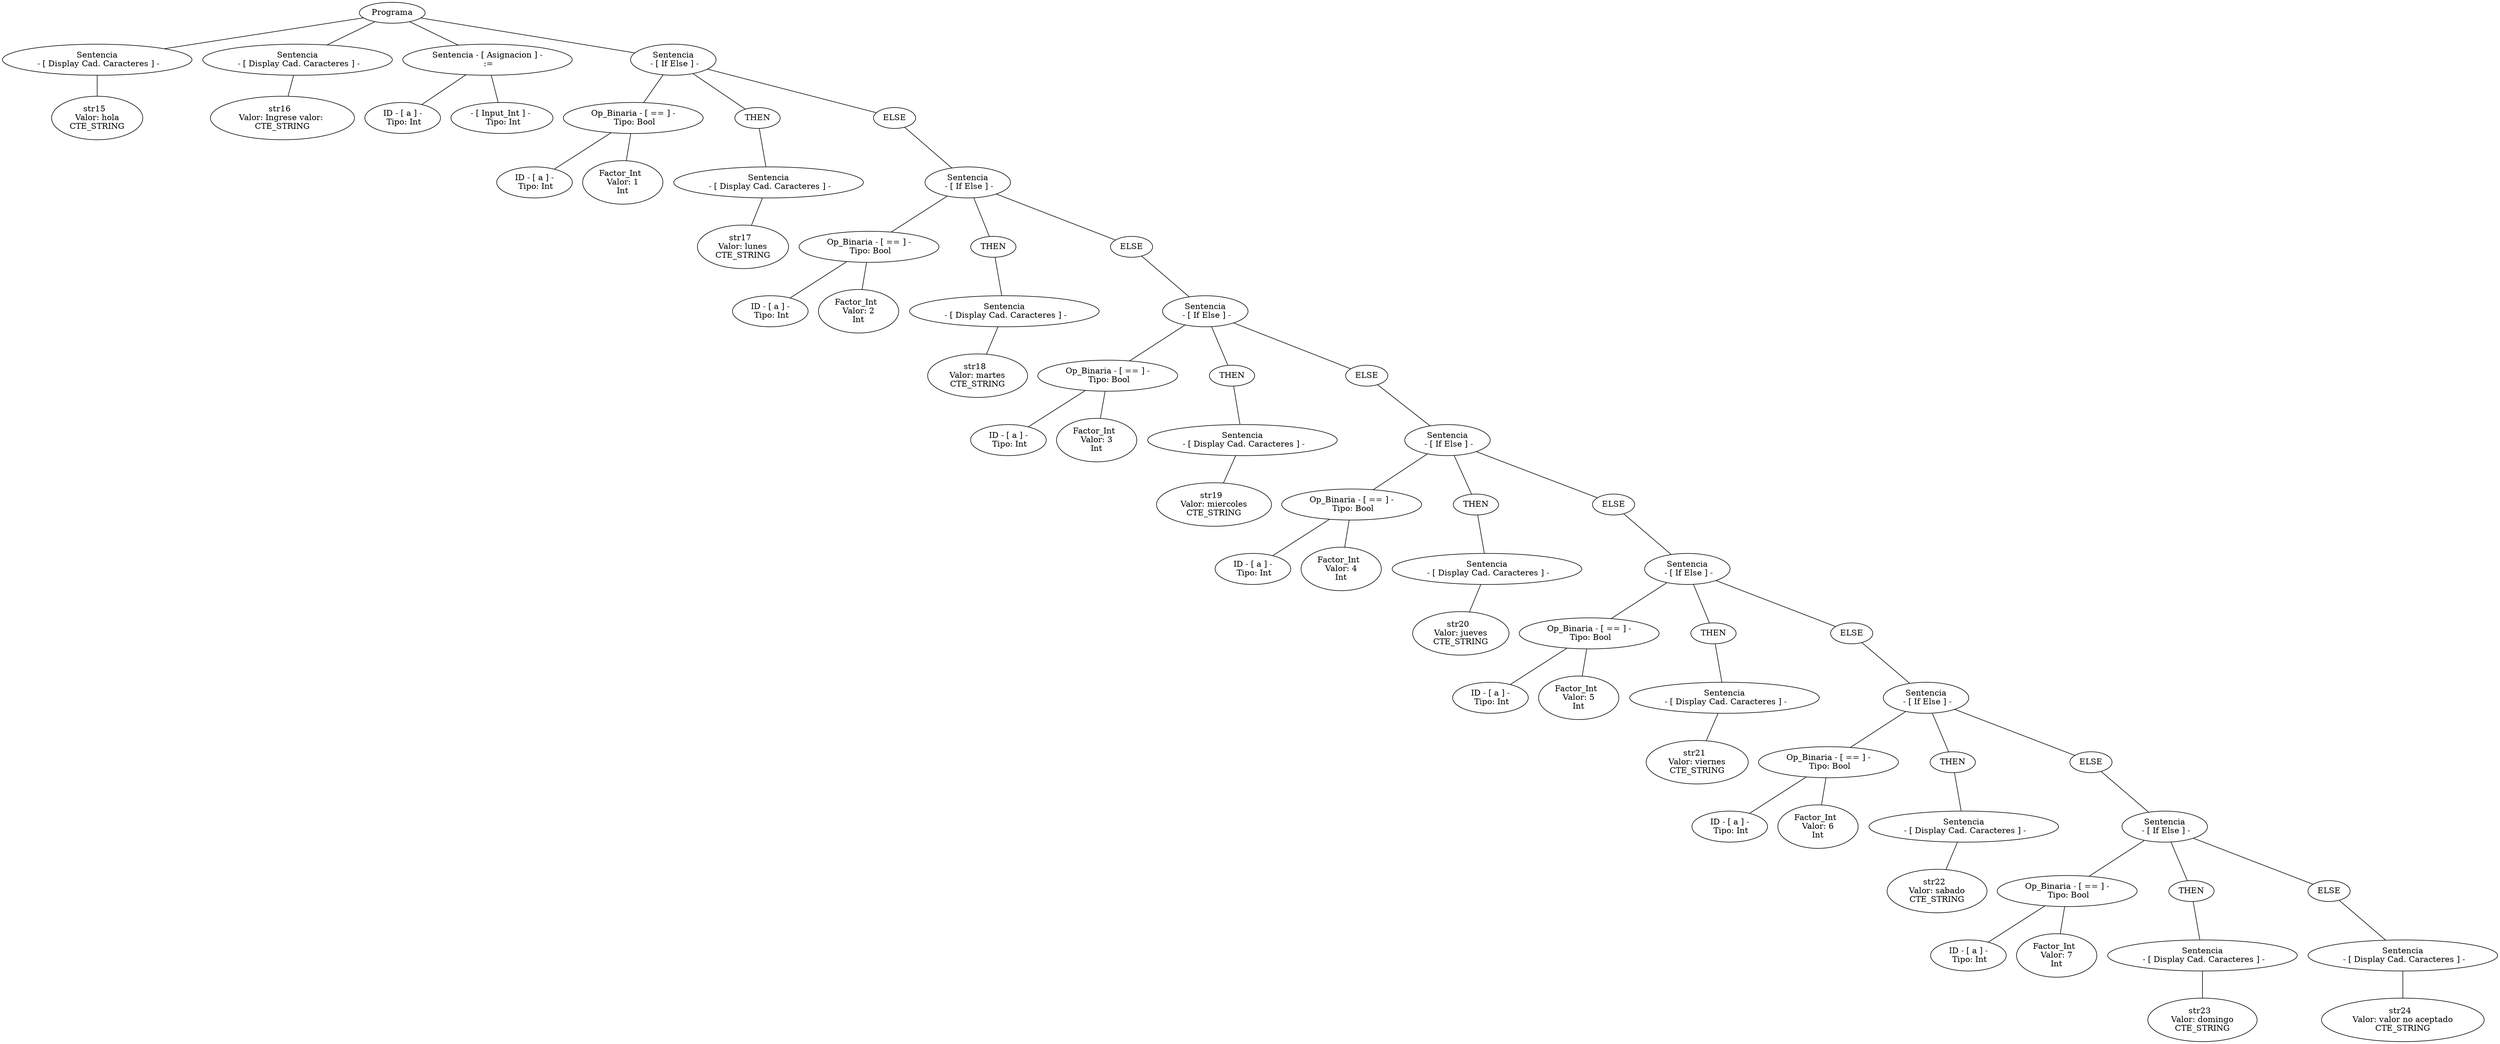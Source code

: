 graph G {nodo_programa[label="Programa"]
nodo_935044096[label="Sentencia
 - [ Display Cad. Caracteres ] -"]
nodo_programa--nodo_935044096
nodo_815033865[label="str15  
 Valor: hola 
CTE_STRING"]
nodo_935044096--nodo_815033865
nodo_396180261[label="Sentencia
 - [ Display Cad. Caracteres ] -"]
nodo_programa--nodo_396180261
nodo_1555093762[label="str16  
 Valor: Ingrese valor:  
CTE_STRING"]
nodo_396180261--nodo_1555093762
nodo_835648992[label="Sentencia - [ Asignacion ] -
 :="]
nodo_programa--nodo_835648992
nodo_1190900417[label=" ID - [ a ] - 
 Tipo: Int"]
nodo_835648992--nodo_1190900417
nodo_939047783[label="- [ Input_Int ] - 
 Tipo: Int"]
nodo_835648992--nodo_939047783
nodo_626202354[label="Sentencia
 - [ If Else ] -"]
nodo_programa--nodo_626202354
nodo_1650967483[label=" Op_Binaria - [ == ] - 
 Tipo: Bool"]
nodo_626202354--nodo_1650967483
nodo_1134517053[label=" ID - [ a ] - 
 Tipo: Int"]
nodo_1650967483--nodo_1134517053
nodo_1368884364[label="Factor_Int  
 Valor: 1 
Int"]
nodo_1650967483--nodo_1368884364
nodo_6262023541[label="THEN"]
nodo_626202354--nodo_6262023541
nodo_87285178[label="Sentencia
 - [ Display Cad. Caracteres ] -"]
nodo_6262023541--nodo_87285178
nodo_99550389[label="str17  
 Valor: lunes 
CTE_STRING"]
nodo_87285178--nodo_99550389
nodo_6262023542[label="ELSE"]
nodo_626202354--nodo_6262023542
nodo_501263526[label="Sentencia
 - [ If Else ] -"]
nodo_6262023542--nodo_501263526
nodo_648129364[label=" Op_Binaria - [ == ] - 
 Tipo: Bool"]
nodo_501263526--nodo_648129364
nodo_610998173[label=" ID - [ a ] - 
 Tipo: Int"]
nodo_648129364--nodo_610998173
nodo_2047329716[label="Factor_Int  
 Valor: 2 
Int"]
nodo_648129364--nodo_2047329716
nodo_5012635261[label="THEN"]
nodo_501263526--nodo_5012635261
nodo_1029991479[label="Sentencia
 - [ Display Cad. Caracteres ] -"]
nodo_5012635261--nodo_1029991479
nodo_1598924227[label="str18  
 Valor: martes 
CTE_STRING"]
nodo_1029991479--nodo_1598924227
nodo_5012635262[label="ELSE"]
nodo_501263526--nodo_5012635262
nodo_1469821799[label="Sentencia
 - [ If Else ] -"]
nodo_5012635262--nodo_1469821799
nodo_787604730[label=" Op_Binaria - [ == ] - 
 Tipo: Bool"]
nodo_1469821799--nodo_787604730
nodo_1104106489[label=" ID - [ a ] - 
 Tipo: Int"]
nodo_787604730--nodo_1104106489
nodo_94438417[label="Factor_Int  
 Valor: 3 
Int"]
nodo_787604730--nodo_94438417
nodo_14698217991[label="THEN"]
nodo_1469821799--nodo_14698217991
nodo_812265671[label="Sentencia
 - [ Display Cad. Caracteres ] -"]
nodo_14698217991--nodo_812265671
nodo_1144748369[label="str19  
 Valor: miercoles 
CTE_STRING"]
nodo_812265671--nodo_1144748369
nodo_14698217992[label="ELSE"]
nodo_1469821799--nodo_14698217992
nodo_584634336[label="Sentencia
 - [ If Else ] -"]
nodo_14698217992--nodo_584634336
nodo_670700378[label=" Op_Binaria - [ == ] - 
 Tipo: Bool"]
nodo_584634336--nodo_670700378
nodo_193064360[label=" ID - [ a ] - 
 Tipo: Int"]
nodo_670700378--nodo_193064360
nodo_109961541[label="Factor_Int  
 Valor: 4 
Int"]
nodo_670700378--nodo_109961541
nodo_5846343361[label="THEN"]
nodo_584634336--nodo_5846343361
nodo_1190654826[label="Sentencia
 - [ Display Cad. Caracteres ] -"]
nodo_5846343361--nodo_1190654826
nodo_340870931[label="str20  
 Valor: jueves 
CTE_STRING"]
nodo_1190654826--nodo_340870931
nodo_5846343362[label="ELSE"]
nodo_584634336--nodo_5846343362
nodo_1394438858[label="Sentencia
 - [ If Else ] -"]
nodo_5846343362--nodo_1394438858
nodo_1558600329[label=" Op_Binaria - [ == ] - 
 Tipo: Bool"]
nodo_1394438858--nodo_1558600329
nodo_1109371569[label=" ID - [ a ] - 
 Tipo: Int"]
nodo_1558600329--nodo_1109371569
nodo_728890494[label="Factor_Int  
 Valor: 5 
Int"]
nodo_1558600329--nodo_728890494
nodo_13944388581[label="THEN"]
nodo_1394438858--nodo_13944388581
nodo_636718812[label="Sentencia
 - [ Display Cad. Caracteres ] -"]
nodo_13944388581--nodo_636718812
nodo_1768305536[label="str21  
 Valor: viernes 
CTE_STRING"]
nodo_636718812--nodo_1768305536
nodo_13944388582[label="ELSE"]
nodo_1394438858--nodo_13944388582
nodo_1108411398[label="Sentencia
 - [ If Else ] -"]
nodo_13944388582--nodo_1108411398
nodo_1349277854[label=" Op_Binaria - [ == ] - 
 Tipo: Bool"]
nodo_1108411398--nodo_1349277854
nodo_445051633[label=" ID - [ a ] - 
 Tipo: Int"]
nodo_1349277854--nodo_445051633
nodo_1051754451[label="Factor_Int  
 Valor: 6 
Int"]
nodo_1349277854--nodo_1051754451
nodo_11084113981[label="THEN"]
nodo_1108411398--nodo_11084113981
nodo_1775282465[label="Sentencia
 - [ Display Cad. Caracteres ] -"]
nodo_11084113981--nodo_1775282465
nodo_1530388690[label="str22  
 Valor: sabado 
CTE_STRING"]
nodo_1775282465--nodo_1530388690
nodo_11084113982[label="ELSE"]
nodo_1108411398--nodo_11084113982
nodo_1732398722[label="Sentencia
 - [ If Else ] -"]
nodo_11084113982--nodo_1732398722
nodo_1267032364[label=" Op_Binaria - [ == ] - 
 Tipo: Bool"]
nodo_1732398722--nodo_1267032364
nodo_1147985808[label=" ID - [ a ] - 
 Tipo: Int"]
nodo_1267032364--nodo_1147985808
nodo_2040495657[label="Factor_Int  
 Valor: 7 
Int"]
nodo_1267032364--nodo_2040495657
nodo_17323987221[label="THEN"]
nodo_1732398722--nodo_17323987221
nodo_661672156[label="Sentencia
 - [ Display Cad. Caracteres ] -"]
nodo_17323987221--nodo_661672156
nodo_1146743572[label="str23  
 Valor: domingo 
CTE_STRING"]
nodo_661672156--nodo_1146743572
nodo_17323987222[label="ELSE"]
nodo_1732398722--nodo_17323987222
nodo_96639997[label="Sentencia
 - [ Display Cad. Caracteres ] -"]
nodo_17323987222--nodo_96639997
nodo_1512981843[label="str24  
 Valor: valor no aceptado 
CTE_STRING"]
nodo_96639997--nodo_1512981843
}
